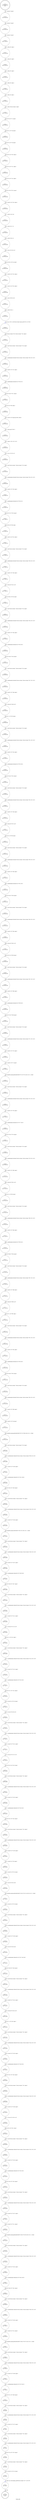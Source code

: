 digraph licence_info {
label="licence_info"
27591 [label="N27591\n(rp:0, ep:0)\nexit", shape="doublecircle"]
27592 [label="N27592\n(rp:220, ep:220)\nentry", shape="doublecircle"]
27592 -> 27594 [label="%7 = alloca i8*, align 8"]
27594 [label="N27594\n(rp:219, ep:219)", shape="circle"]
27594 -> 27595 [label="%8 = alloca i8*, align 8"]
27595 [label="N27595\n(rp:218, ep:218)", shape="circle"]
27595 -> 27596 [label="%9 = alloca i8*, align 8"]
27596 [label="N27596\n(rp:217, ep:217)", shape="circle"]
27596 -> 27597 [label="%10 = alloca i32, align 4"]
27597 [label="N27597\n(rp:216, ep:216)", shape="circle"]
27597 -> 27598 [label="%11 = alloca i8*, align 8"]
27598 [label="N27598\n(rp:215, ep:215)", shape="circle"]
27598 -> 27599 [label="%12 = alloca i8*, align 8"]
27599 [label="N27599\n(rp:214, ep:214)", shape="circle"]
27599 -> 27600 [label="%13 = alloca i32, align 4"]
27600 [label="N27600\n(rp:213, ep:213)", shape="circle"]
27600 -> 27601 [label="%14 = alloca i16, align 2"]
27601 [label="N27601\n(rp:212, ep:212)", shape="circle"]
27601 -> 27602 [label="%15 = alloca %struct.stream*, align 8"]
27602 [label="N27602\n(rp:211, ep:211)", shape="circle"]
27602 -> 27604 [label="store i8* %0, i8** %7, align 8"]
27604 [label="N27604\n(rp:210, ep:210)", shape="circle"]
27604 -> 27606 [label="store i8* %1, i8** %8, align 8"]
27606 [label="N27606\n(rp:209, ep:209)", shape="circle"]
27606 -> 27608 [label="store i8* %2, i8** %9, align 8"]
27608 [label="N27608\n(rp:208, ep:208)", shape="circle"]
27608 -> 27610 [label="store i32 %3, i32* %10, align 4"]
27610 [label="N27610\n(rp:207, ep:207)", shape="circle"]
27610 -> 27612 [label="store i8* %4, i8** %11, align 8"]
27612 [label="N27612\n(rp:206, ep:206)", shape="circle"]
27612 -> 27615 [label="store i8* %5, i8** %12, align 8"]
27615 [label="N27615\n(rp:205, ep:205)", shape="circle"]
27615 -> 27617 [label="store i32 128, i32* %13, align 4"]
27617 [label="N27617\n(rp:204, ep:204)", shape="circle"]
27617 -> 27618 [label="%16 = load i32, i32* %10, align 4"]
27618 [label="N27618\n(rp:203, ep:203)", shape="circle"]
27618 -> 27619 [label="%17 = add i32 128, %16"]
27619 [label="N27619\n(rp:202, ep:202)", shape="circle"]
27619 -> 27620 [label="%18 = add i32 %17, 20"]
27620 [label="N27620\n(rp:201, ep:201)", shape="circle"]
27620 -> 27621 [label="%19 = add i32 %18, 16"]
27621 [label="N27621\n(rp:200, ep:200)", shape="circle"]
27621 -> 27622 [label="%20 = trunc i32 %19 to i16"]
27622 [label="N27622\n(rp:199, ep:199)", shape="circle"]
27622 -> 27624 [label="store i16 %20, i16* %14, align 2"]
27624 [label="N27624\n(rp:198, ep:198)", shape="circle"]
27624 -> 27625 [label="%21 = load i32, i32* %13, align 4"]
27625 [label="N27625\n(rp:197, ep:197)", shape="circle"]
27625 -> 27626 [label="%22 = load i16, i16* %14, align 2"]
27626 [label="N27626\n(rp:196, ep:196)", shape="circle"]
27626 -> 27627 [label="%23 = zext i16 %22 to i32"]
27627 [label="N27627\n(rp:195, ep:195)", shape="circle"]
27627 -> 27628 [label="%24 = add i32 %23, 2"]
27628 [label="N27628\n(rp:194, ep:194)", shape="circle"]
27628 -> 27629 [label="sec_init --@-- %25 = call %struct.stream* @sec_init(i32 %21, i32 %24)", style="dashed", color="blue"]
27629 [label="N27629\n(rp:193, ep:193)", shape="circle"]
27629 -> 27630 [label="store %struct.stream* %25, %struct.stream** %15, align 8"]
27630 [label="N27630\n(rp:192, ep:192)", shape="circle"]
27630 -> 27631 [label="%26 = load %struct.stream*, %struct.stream** %15, align 8"]
27631 [label="N27631\n(rp:191, ep:191)", shape="circle"]
27631 -> 27632 [label="%27 = getelementptr inbounds %struct.stream, %struct.stream* %26, i32 0, i32 0"]
27632 [label="N27632\n(rp:190, ep:190)", shape="circle"]
27632 -> 27633 [label="%28 = load i8*, i8** %27, align 8"]
27633 [label="N27633\n(rp:189, ep:189)", shape="circle"]
27633 -> 27634 [label="%29 = getelementptr inbounds i8, i8* %28, i32 1"]
27634 [label="N27634\n(rp:188, ep:188)", shape="circle"]
27634 -> 27635 [label="store i8* %29, i8** %27, align 8"]
27635 [label="N27635\n(rp:187, ep:187)", shape="circle"]
27635 -> 27636 [label="store i8 18, i8* %28, align 1"]
27636 [label="N27636\n(rp:186, ep:186)", shape="circle"]
27636 -> 27637 [label="%30 = load i32, i32* @g_rdp_version, align 4"]
27637 [label="N27637\n(rp:185, ep:185)", shape="circle"]
27637 -> 27638 [label="%31 = icmp uge i32 %30, 5"]
27638 [label="N27638\n(rp:184, ep:184)", shape="circle"]
27638 -> 27639 [label="%32 = select i1 %31, i32 3, i32 2"]
27639 [label="N27639\n(rp:183, ep:183)", shape="circle"]
27639 -> 27640 [label="%33 = trunc i32 %32 to i8"]
27640 [label="N27640\n(rp:182, ep:182)", shape="circle"]
27640 -> 27641 [label="%34 = load %struct.stream*, %struct.stream** %15, align 8"]
27641 [label="N27641\n(rp:181, ep:181)", shape="circle"]
27641 -> 27642 [label="%35 = getelementptr inbounds %struct.stream, %struct.stream* %34, i32 0, i32 0"]
27642 [label="N27642\n(rp:180, ep:180)", shape="circle"]
27642 -> 27643 [label="%36 = load i8*, i8** %35, align 8"]
27643 [label="N27643\n(rp:179, ep:179)", shape="circle"]
27643 -> 27644 [label="%37 = getelementptr inbounds i8, i8* %36, i32 1"]
27644 [label="N27644\n(rp:178, ep:178)", shape="circle"]
27644 -> 27645 [label="store i8* %37, i8** %35, align 8"]
27645 [label="N27645\n(rp:177, ep:177)", shape="circle"]
27645 -> 27646 [label="store i8 %33, i8* %36, align 1"]
27646 [label="N27646\n(rp:176, ep:176)", shape="circle"]
27646 -> 27647 [label="%38 = load i16, i16* %14, align 2"]
27647 [label="N27647\n(rp:175, ep:175)", shape="circle"]
27647 -> 27648 [label="%39 = load %struct.stream*, %struct.stream** %15, align 8"]
27648 [label="N27648\n(rp:174, ep:174)", shape="circle"]
27648 -> 27649 [label="%40 = getelementptr inbounds %struct.stream, %struct.stream* %39, i32 0, i32 0"]
27649 [label="N27649\n(rp:173, ep:173)", shape="circle"]
27649 -> 27650 [label="%41 = load i8*, i8** %40, align 8"]
27650 [label="N27650\n(rp:172, ep:172)", shape="circle"]
27650 -> 27651 [label="%42 = bitcast i8* %41 to i16*"]
27651 [label="N27651\n(rp:171, ep:171)", shape="circle"]
27651 -> 27652 [label="store i16 %38, i16* %42, align 2"]
27652 [label="N27652\n(rp:170, ep:170)", shape="circle"]
27652 -> 27653 [label="%43 = load %struct.stream*, %struct.stream** %15, align 8"]
27653 [label="N27653\n(rp:169, ep:169)", shape="circle"]
27653 -> 27654 [label="%44 = getelementptr inbounds %struct.stream, %struct.stream* %43, i32 0, i32 0"]
27654 [label="N27654\n(rp:168, ep:168)", shape="circle"]
27654 -> 27655 [label="%45 = load i8*, i8** %44, align 8"]
27655 [label="N27655\n(rp:167, ep:167)", shape="circle"]
27655 -> 27656 [label="%46 = getelementptr inbounds i8, i8* %45, i64 2"]
27656 [label="N27656\n(rp:166, ep:166)", shape="circle"]
27656 -> 27657 [label="store i8* %46, i8** %44, align 8"]
27657 [label="N27657\n(rp:165, ep:165)", shape="circle"]
27657 -> 27658 [label="%47 = load %struct.stream*, %struct.stream** %15, align 8"]
27658 [label="N27658\n(rp:164, ep:164)", shape="circle"]
27658 -> 27659 [label="%48 = getelementptr inbounds %struct.stream, %struct.stream* %47, i32 0, i32 0"]
27659 [label="N27659\n(rp:163, ep:163)", shape="circle"]
27659 -> 27660 [label="%49 = load i8*, i8** %48, align 8"]
27660 [label="N27660\n(rp:162, ep:162)", shape="circle"]
27660 -> 27661 [label="%50 = bitcast i8* %49 to i32*"]
27661 [label="N27661\n(rp:161, ep:161)", shape="circle"]
27661 -> 27662 [label="store i32 1, i32* %50, align 4"]
27662 [label="N27662\n(rp:160, ep:160)", shape="circle"]
27662 -> 27663 [label="%51 = load %struct.stream*, %struct.stream** %15, align 8"]
27663 [label="N27663\n(rp:159, ep:159)", shape="circle"]
27663 -> 27664 [label="%52 = getelementptr inbounds %struct.stream, %struct.stream* %51, i32 0, i32 0"]
27664 [label="N27664\n(rp:158, ep:158)", shape="circle"]
27664 -> 27665 [label="%53 = load i8*, i8** %52, align 8"]
27665 [label="N27665\n(rp:157, ep:157)", shape="circle"]
27665 -> 27666 [label="%54 = getelementptr inbounds i8, i8* %53, i64 4"]
27666 [label="N27666\n(rp:156, ep:156)", shape="circle"]
27666 -> 27667 [label="store i8* %54, i8** %52, align 8"]
27667 [label="N27667\n(rp:155, ep:155)", shape="circle"]
27667 -> 27668 [label="%55 = load %struct.stream*, %struct.stream** %15, align 8"]
27668 [label="N27668\n(rp:154, ep:154)", shape="circle"]
27668 -> 27669 [label="%56 = getelementptr inbounds %struct.stream, %struct.stream* %55, i32 0, i32 0"]
27669 [label="N27669\n(rp:153, ep:153)", shape="circle"]
27669 -> 27670 [label="%57 = load i8*, i8** %56, align 8"]
27670 [label="N27670\n(rp:152, ep:152)", shape="circle"]
27670 -> 27671 [label="%58 = bitcast i8* %57 to i16*"]
27671 [label="N27671\n(rp:151, ep:151)", shape="circle"]
27671 -> 27672 [label="store i16 0, i16* %58, align 2"]
27672 [label="N27672\n(rp:150, ep:150)", shape="circle"]
27672 -> 27673 [label="%59 = load %struct.stream*, %struct.stream** %15, align 8"]
27673 [label="N27673\n(rp:149, ep:149)", shape="circle"]
27673 -> 27674 [label="%60 = getelementptr inbounds %struct.stream, %struct.stream* %59, i32 0, i32 0"]
27674 [label="N27674\n(rp:148, ep:148)", shape="circle"]
27674 -> 27675 [label="%61 = load i8*, i8** %60, align 8"]
27675 [label="N27675\n(rp:147, ep:147)", shape="circle"]
27675 -> 27676 [label="%62 = getelementptr inbounds i8, i8* %61, i64 2"]
27676 [label="N27676\n(rp:146, ep:146)", shape="circle"]
27676 -> 27677 [label="store i8* %62, i8** %60, align 8"]
27677 [label="N27677\n(rp:145, ep:145)", shape="circle"]
27677 -> 27678 [label="%63 = load %struct.stream*, %struct.stream** %15, align 8"]
27678 [label="N27678\n(rp:144, ep:144)", shape="circle"]
27678 -> 27679 [label="%64 = getelementptr inbounds %struct.stream, %struct.stream* %63, i32 0, i32 0"]
27679 [label="N27679\n(rp:143, ep:143)", shape="circle"]
27679 -> 27680 [label="%65 = load i8*, i8** %64, align 8"]
27680 [label="N27680\n(rp:142, ep:142)", shape="circle"]
27680 -> 27681 [label="%66 = bitcast i8* %65 to i16*"]
27681 [label="N27681\n(rp:141, ep:141)", shape="circle"]
27681 -> 27682 [label="store i16 513, i16* %66, align 2"]
27682 [label="N27682\n(rp:140, ep:140)", shape="circle"]
27682 -> 27683 [label="%67 = load %struct.stream*, %struct.stream** %15, align 8"]
27683 [label="N27683\n(rp:139, ep:139)", shape="circle"]
27683 -> 27684 [label="%68 = getelementptr inbounds %struct.stream, %struct.stream* %67, i32 0, i32 0"]
27684 [label="N27684\n(rp:138, ep:138)", shape="circle"]
27684 -> 27685 [label="%69 = load i8*, i8** %68, align 8"]
27685 [label="N27685\n(rp:137, ep:137)", shape="circle"]
27685 -> 27686 [label="%70 = getelementptr inbounds i8, i8* %69, i64 2"]
27686 [label="N27686\n(rp:136, ep:136)", shape="circle"]
27686 -> 27687 [label="store i8* %70, i8** %68, align 8"]
27687 [label="N27687\n(rp:135, ep:135)", shape="circle"]
27687 -> 27688 [label="%71 = load %struct.stream*, %struct.stream** %15, align 8"]
27688 [label="N27688\n(rp:134, ep:134)", shape="circle"]
27688 -> 27689 [label="%72 = getelementptr inbounds %struct.stream, %struct.stream* %71, i32 0, i32 0"]
27689 [label="N27689\n(rp:133, ep:133)", shape="circle"]
27689 -> 27690 [label="%73 = load i8*, i8** %72, align 8"]
27690 [label="N27690\n(rp:132, ep:132)", shape="circle"]
27690 -> 27691 [label="%74 = load i8*, i8** %7, align 8"]
27691 [label="N27691\n(rp:131, ep:131)", shape="circle"]
27691 -> 27692 [label="call void @llvm.memcpy.p0i8.p0i8.i64(i8* %73, i8* %74, i64 32, i32 1, i1 false)"]
27692 [label="N27692\n(rp:130, ep:130)", shape="circle"]
27692 -> 27693 [label="%75 = load %struct.stream*, %struct.stream** %15, align 8"]
27693 [label="N27693\n(rp:129, ep:129)", shape="circle"]
27693 -> 27694 [label="%76 = getelementptr inbounds %struct.stream, %struct.stream* %75, i32 0, i32 0"]
27694 [label="N27694\n(rp:128, ep:128)", shape="circle"]
27694 -> 27695 [label="%77 = load i8*, i8** %76, align 8"]
27695 [label="N27695\n(rp:127, ep:127)", shape="circle"]
27695 -> 27696 [label="%78 = getelementptr inbounds i8, i8* %77, i64 32"]
27696 [label="N27696\n(rp:126, ep:126)", shape="circle"]
27696 -> 27697 [label="store i8* %78, i8** %76, align 8"]
27697 [label="N27697\n(rp:125, ep:125)", shape="circle"]
27697 -> 27698 [label="%79 = load %struct.stream*, %struct.stream** %15, align 8"]
27698 [label="N27698\n(rp:124, ep:124)", shape="circle"]
27698 -> 27699 [label="%80 = getelementptr inbounds %struct.stream, %struct.stream* %79, i32 0, i32 0"]
27699 [label="N27699\n(rp:123, ep:123)", shape="circle"]
27699 -> 27700 [label="%81 = load i8*, i8** %80, align 8"]
27700 [label="N27700\n(rp:122, ep:122)", shape="circle"]
27700 -> 27701 [label="%82 = bitcast i8* %81 to i16*"]
27701 [label="N27701\n(rp:121, ep:121)", shape="circle"]
27701 -> 27702 [label="store i16 2, i16* %82, align 2"]
27702 [label="N27702\n(rp:120, ep:120)", shape="circle"]
27702 -> 27703 [label="%83 = load %struct.stream*, %struct.stream** %15, align 8"]
27703 [label="N27703\n(rp:119, ep:119)", shape="circle"]
27703 -> 27704 [label="%84 = getelementptr inbounds %struct.stream, %struct.stream* %83, i32 0, i32 0"]
27704 [label="N27704\n(rp:118, ep:118)", shape="circle"]
27704 -> 27705 [label="%85 = load i8*, i8** %84, align 8"]
27705 [label="N27705\n(rp:117, ep:117)", shape="circle"]
27705 -> 27706 [label="%86 = getelementptr inbounds i8, i8* %85, i64 2"]
27706 [label="N27706\n(rp:116, ep:116)", shape="circle"]
27706 -> 27707 [label="store i8* %86, i8** %84, align 8"]
27707 [label="N27707\n(rp:115, ep:115)", shape="circle"]
27707 -> 27708 [label="%87 = load %struct.stream*, %struct.stream** %15, align 8"]
27708 [label="N27708\n(rp:114, ep:114)", shape="circle"]
27708 -> 27709 [label="%88 = getelementptr inbounds %struct.stream, %struct.stream* %87, i32 0, i32 0"]
27709 [label="N27709\n(rp:113, ep:113)", shape="circle"]
27709 -> 27710 [label="%89 = load i8*, i8** %88, align 8"]
27710 [label="N27710\n(rp:112, ep:112)", shape="circle"]
27710 -> 27711 [label="%90 = bitcast i8* %89 to i16*"]
27711 [label="N27711\n(rp:111, ep:111)", shape="circle"]
27711 -> 27712 [label="store i16 72, i16* %90, align 2"]
27712 [label="N27712\n(rp:110, ep:110)", shape="circle"]
27712 -> 27713 [label="%91 = load %struct.stream*, %struct.stream** %15, align 8"]
27713 [label="N27713\n(rp:109, ep:109)", shape="circle"]
27713 -> 27714 [label="%92 = getelementptr inbounds %struct.stream, %struct.stream* %91, i32 0, i32 0"]
27714 [label="N27714\n(rp:108, ep:108)", shape="circle"]
27714 -> 27715 [label="%93 = load i8*, i8** %92, align 8"]
27715 [label="N27715\n(rp:107, ep:107)", shape="circle"]
27715 -> 27716 [label="%94 = getelementptr inbounds i8, i8* %93, i64 2"]
27716 [label="N27716\n(rp:106, ep:106)", shape="circle"]
27716 -> 27717 [label="store i8* %94, i8** %92, align 8"]
27717 [label="N27717\n(rp:105, ep:105)", shape="circle"]
27717 -> 27718 [label="%95 = load %struct.stream*, %struct.stream** %15, align 8"]
27718 [label="N27718\n(rp:104, ep:104)", shape="circle"]
27718 -> 27719 [label="%96 = getelementptr inbounds %struct.stream, %struct.stream* %95, i32 0, i32 0"]
27719 [label="N27719\n(rp:103, ep:103)", shape="circle"]
27719 -> 27720 [label="%97 = load i8*, i8** %96, align 8"]
27720 [label="N27720\n(rp:102, ep:102)", shape="circle"]
27720 -> 27721 [label="%98 = load i8*, i8** %8, align 8"]
27721 [label="N27721\n(rp:101, ep:101)", shape="circle"]
27721 -> 27722 [label="call void @llvm.memcpy.p0i8.p0i8.i64(i8* %97, i8* %98, i64 64, i32 1, i1 false)"]
27722 [label="N27722\n(rp:100, ep:100)", shape="circle"]
27722 -> 27723 [label="%99 = load %struct.stream*, %struct.stream** %15, align 8"]
27723 [label="N27723\n(rp:99, ep:99)", shape="circle"]
27723 -> 27724 [label="%100 = getelementptr inbounds %struct.stream, %struct.stream* %99, i32 0, i32 0"]
27724 [label="N27724\n(rp:98, ep:98)", shape="circle"]
27724 -> 27725 [label="%101 = load i8*, i8** %100, align 8"]
27725 [label="N27725\n(rp:97, ep:97)", shape="circle"]
27725 -> 27726 [label="%102 = getelementptr inbounds i8, i8* %101, i64 64"]
27726 [label="N27726\n(rp:96, ep:96)", shape="circle"]
27726 -> 27727 [label="store i8* %102, i8** %100, align 8"]
27727 [label="N27727\n(rp:95, ep:95)", shape="circle"]
27727 -> 27728 [label="%103 = load %struct.stream*, %struct.stream** %15, align 8"]
27728 [label="N27728\n(rp:94, ep:94)", shape="circle"]
27728 -> 27729 [label="%104 = getelementptr inbounds %struct.stream, %struct.stream* %103, i32 0, i32 0"]
27729 [label="N27729\n(rp:93, ep:93)", shape="circle"]
27729 -> 27730 [label="%105 = load i8*, i8** %104, align 8"]
27730 [label="N27730\n(rp:92, ep:92)", shape="circle"]
27730 -> 27731 [label="call void @llvm.memset.p0i8.i64(i8* %105, i8 0, i64 8, i32 1, i1 false)"]
27731 [label="N27731\n(rp:91, ep:91)", shape="circle"]
27731 -> 27732 [label="%106 = load %struct.stream*, %struct.stream** %15, align 8"]
27732 [label="N27732\n(rp:90, ep:90)", shape="circle"]
27732 -> 27733 [label="%107 = getelementptr inbounds %struct.stream, %struct.stream* %106, i32 0, i32 0"]
27733 [label="N27733\n(rp:89, ep:89)", shape="circle"]
27733 -> 27734 [label="%108 = load i8*, i8** %107, align 8"]
27734 [label="N27734\n(rp:88, ep:88)", shape="circle"]
27734 -> 27735 [label="%109 = getelementptr inbounds i8, i8* %108, i64 8"]
27735 [label="N27735\n(rp:87, ep:87)", shape="circle"]
27735 -> 27736 [label="store i8* %109, i8** %107, align 8"]
27736 [label="N27736\n(rp:86, ep:86)", shape="circle"]
27736 -> 27737 [label="%110 = load %struct.stream*, %struct.stream** %15, align 8"]
27737 [label="N27737\n(rp:85, ep:85)", shape="circle"]
27737 -> 27738 [label="%111 = getelementptr inbounds %struct.stream, %struct.stream* %110, i32 0, i32 0"]
27738 [label="N27738\n(rp:84, ep:84)", shape="circle"]
27738 -> 27739 [label="%112 = load i8*, i8** %111, align 8"]
27739 [label="N27739\n(rp:83, ep:83)", shape="circle"]
27739 -> 27740 [label="%113 = bitcast i8* %112 to i16*"]
27740 [label="N27740\n(rp:82, ep:82)", shape="circle"]
27740 -> 27741 [label="store i16 1, i16* %113, align 2"]
27741 [label="N27741\n(rp:81, ep:81)", shape="circle"]
27741 -> 27742 [label="%114 = load %struct.stream*, %struct.stream** %15, align 8"]
27742 [label="N27742\n(rp:80, ep:80)", shape="circle"]
27742 -> 27743 [label="%115 = getelementptr inbounds %struct.stream, %struct.stream* %114, i32 0, i32 0"]
27743 [label="N27743\n(rp:79, ep:79)", shape="circle"]
27743 -> 27744 [label="%116 = load i8*, i8** %115, align 8"]
27744 [label="N27744\n(rp:78, ep:78)", shape="circle"]
27744 -> 27745 [label="%117 = getelementptr inbounds i8, i8* %116, i64 2"]
27745 [label="N27745\n(rp:77, ep:77)", shape="circle"]
27745 -> 27746 [label="store i8* %117, i8** %115, align 8"]
27746 [label="N27746\n(rp:76, ep:76)", shape="circle"]
27746 -> 27747 [label="%118 = load i32, i32* %10, align 4"]
27747 [label="N27747\n(rp:75, ep:75)", shape="circle"]
27747 -> 27748 [label="%119 = trunc i32 %118 to i16"]
27748 [label="N27748\n(rp:74, ep:74)", shape="circle"]
27748 -> 27749 [label="%120 = load %struct.stream*, %struct.stream** %15, align 8"]
27749 [label="N27749\n(rp:73, ep:73)", shape="circle"]
27749 -> 27750 [label="%121 = getelementptr inbounds %struct.stream, %struct.stream* %120, i32 0, i32 0"]
27750 [label="N27750\n(rp:72, ep:72)", shape="circle"]
27750 -> 27751 [label="%122 = load i8*, i8** %121, align 8"]
27751 [label="N27751\n(rp:71, ep:71)", shape="circle"]
27751 -> 27752 [label="%123 = bitcast i8* %122 to i16*"]
27752 [label="N27752\n(rp:70, ep:70)", shape="circle"]
27752 -> 27753 [label="store i16 %119, i16* %123, align 2"]
27753 [label="N27753\n(rp:69, ep:69)", shape="circle"]
27753 -> 27754 [label="%124 = load %struct.stream*, %struct.stream** %15, align 8"]
27754 [label="N27754\n(rp:68, ep:68)", shape="circle"]
27754 -> 27755 [label="%125 = getelementptr inbounds %struct.stream, %struct.stream* %124, i32 0, i32 0"]
27755 [label="N27755\n(rp:67, ep:67)", shape="circle"]
27755 -> 27756 [label="%126 = load i8*, i8** %125, align 8"]
27756 [label="N27756\n(rp:66, ep:66)", shape="circle"]
27756 -> 27757 [label="%127 = getelementptr inbounds i8, i8* %126, i64 2"]
27757 [label="N27757\n(rp:65, ep:65)", shape="circle"]
27757 -> 27758 [label="store i8* %127, i8** %125, align 8"]
27758 [label="N27758\n(rp:64, ep:64)", shape="circle"]
27758 -> 27759 [label="%128 = load %struct.stream*, %struct.stream** %15, align 8"]
27759 [label="N27759\n(rp:63, ep:63)", shape="circle"]
27759 -> 27760 [label="%129 = getelementptr inbounds %struct.stream, %struct.stream* %128, i32 0, i32 0"]
27760 [label="N27760\n(rp:62, ep:62)", shape="circle"]
27760 -> 27761 [label="%130 = load i8*, i8** %129, align 8"]
27761 [label="N27761\n(rp:61, ep:61)", shape="circle"]
27761 -> 27762 [label="%131 = load i8*, i8** %9, align 8"]
27762 [label="N27762\n(rp:60, ep:60)", shape="circle"]
27762 -> 27763 [label="%132 = load i32, i32* %10, align 4"]
27763 [label="N27763\n(rp:59, ep:59)", shape="circle"]
27763 -> 27764 [label="%133 = sext i32 %132 to i64"]
27764 [label="N27764\n(rp:58, ep:58)", shape="circle"]
27764 -> 27765 [label="call void @llvm.memcpy.p0i8.p0i8.i64(i8* %130, i8* %131, i64 %133, i32 1, i1 false)"]
27765 [label="N27765\n(rp:57, ep:57)", shape="circle"]
27765 -> 27766 [label="%134 = load i32, i32* %10, align 4"]
27766 [label="N27766\n(rp:56, ep:56)", shape="circle"]
27766 -> 27767 [label="%135 = load %struct.stream*, %struct.stream** %15, align 8"]
27767 [label="N27767\n(rp:55, ep:55)", shape="circle"]
27767 -> 27768 [label="%136 = getelementptr inbounds %struct.stream, %struct.stream* %135, i32 0, i32 0"]
27768 [label="N27768\n(rp:54, ep:54)", shape="circle"]
27768 -> 27769 [label="%137 = load i8*, i8** %136, align 8"]
27769 [label="N27769\n(rp:53, ep:53)", shape="circle"]
27769 -> 27770 [label="%138 = sext i32 %134 to i64"]
27770 [label="N27770\n(rp:52, ep:52)", shape="circle"]
27770 -> 27771 [label="%139 = getelementptr inbounds i8, i8* %137, i64 %138"]
27771 [label="N27771\n(rp:51, ep:51)", shape="circle"]
27771 -> 27772 [label="store i8* %139, i8** %136, align 8"]
27772 [label="N27772\n(rp:50, ep:50)", shape="circle"]
27772 -> 27773 [label="%140 = load %struct.stream*, %struct.stream** %15, align 8"]
27773 [label="N27773\n(rp:49, ep:49)", shape="circle"]
27773 -> 27774 [label="%141 = getelementptr inbounds %struct.stream, %struct.stream* %140, i32 0, i32 0"]
27774 [label="N27774\n(rp:48, ep:48)", shape="circle"]
27774 -> 27775 [label="%142 = load i8*, i8** %141, align 8"]
27775 [label="N27775\n(rp:47, ep:47)", shape="circle"]
27775 -> 27776 [label="%143 = bitcast i8* %142 to i16*"]
27776 [label="N27776\n(rp:46, ep:46)", shape="circle"]
27776 -> 27777 [label="store i16 1, i16* %143, align 2"]
27777 [label="N27777\n(rp:45, ep:45)", shape="circle"]
27777 -> 27778 [label="%144 = load %struct.stream*, %struct.stream** %15, align 8"]
27778 [label="N27778\n(rp:44, ep:44)", shape="circle"]
27778 -> 27779 [label="%145 = getelementptr inbounds %struct.stream, %struct.stream* %144, i32 0, i32 0"]
27779 [label="N27779\n(rp:43, ep:43)", shape="circle"]
27779 -> 27780 [label="%146 = load i8*, i8** %145, align 8"]
27780 [label="N27780\n(rp:42, ep:42)", shape="circle"]
27780 -> 27781 [label="%147 = getelementptr inbounds i8, i8* %146, i64 2"]
27781 [label="N27781\n(rp:41, ep:41)", shape="circle"]
27781 -> 27782 [label="store i8* %147, i8** %145, align 8"]
27782 [label="N27782\n(rp:40, ep:40)", shape="circle"]
27782 -> 27783 [label="%148 = load %struct.stream*, %struct.stream** %15, align 8"]
27783 [label="N27783\n(rp:39, ep:39)", shape="circle"]
27783 -> 27784 [label="%149 = getelementptr inbounds %struct.stream, %struct.stream* %148, i32 0, i32 0"]
27784 [label="N27784\n(rp:38, ep:38)", shape="circle"]
27784 -> 27785 [label="%150 = load i8*, i8** %149, align 8"]
27785 [label="N27785\n(rp:37, ep:37)", shape="circle"]
27785 -> 27786 [label="%151 = bitcast i8* %150 to i16*"]
27786 [label="N27786\n(rp:36, ep:36)", shape="circle"]
27786 -> 27787 [label="store i16 20, i16* %151, align 2"]
27787 [label="N27787\n(rp:35, ep:35)", shape="circle"]
27787 -> 27788 [label="%152 = load %struct.stream*, %struct.stream** %15, align 8"]
27788 [label="N27788\n(rp:34, ep:34)", shape="circle"]
27788 -> 27789 [label="%153 = getelementptr inbounds %struct.stream, %struct.stream* %152, i32 0, i32 0"]
27789 [label="N27789\n(rp:33, ep:33)", shape="circle"]
27789 -> 27790 [label="%154 = load i8*, i8** %153, align 8"]
27790 [label="N27790\n(rp:32, ep:32)", shape="circle"]
27790 -> 27791 [label="%155 = getelementptr inbounds i8, i8* %154, i64 2"]
27791 [label="N27791\n(rp:31, ep:31)", shape="circle"]
27791 -> 27792 [label="store i8* %155, i8** %153, align 8"]
27792 [label="N27792\n(rp:30, ep:30)", shape="circle"]
27792 -> 27793 [label="%156 = load %struct.stream*, %struct.stream** %15, align 8"]
27793 [label="N27793\n(rp:29, ep:29)", shape="circle"]
27793 -> 27794 [label="%157 = getelementptr inbounds %struct.stream, %struct.stream* %156, i32 0, i32 0"]
27794 [label="N27794\n(rp:28, ep:28)", shape="circle"]
27794 -> 27795 [label="%158 = load i8*, i8** %157, align 8"]
27795 [label="N27795\n(rp:27, ep:27)", shape="circle"]
27795 -> 27796 [label="%159 = load i8*, i8** %11, align 8"]
27796 [label="N27796\n(rp:26, ep:26)", shape="circle"]
27796 -> 27797 [label="call void @llvm.memcpy.p0i8.p0i8.i64(i8* %158, i8* %159, i64 20, i32 1, i1 false)"]
27797 [label="N27797\n(rp:25, ep:25)", shape="circle"]
27797 -> 27798 [label="%160 = load %struct.stream*, %struct.stream** %15, align 8"]
27798 [label="N27798\n(rp:24, ep:24)", shape="circle"]
27798 -> 27799 [label="%161 = getelementptr inbounds %struct.stream, %struct.stream* %160, i32 0, i32 0"]
27799 [label="N27799\n(rp:23, ep:23)", shape="circle"]
27799 -> 27800 [label="%162 = load i8*, i8** %161, align 8"]
27800 [label="N27800\n(rp:22, ep:22)", shape="circle"]
27800 -> 27801 [label="%163 = getelementptr inbounds i8, i8* %162, i64 20"]
27801 [label="N27801\n(rp:21, ep:21)", shape="circle"]
27801 -> 27802 [label="store i8* %163, i8** %161, align 8"]
27802 [label="N27802\n(rp:20, ep:20)", shape="circle"]
27802 -> 27803 [label="%164 = load %struct.stream*, %struct.stream** %15, align 8"]
27803 [label="N27803\n(rp:19, ep:19)", shape="circle"]
27803 -> 27804 [label="%165 = getelementptr inbounds %struct.stream, %struct.stream* %164, i32 0, i32 0"]
27804 [label="N27804\n(rp:18, ep:18)", shape="circle"]
27804 -> 27805 [label="%166 = load i8*, i8** %165, align 8"]
27805 [label="N27805\n(rp:17, ep:17)", shape="circle"]
27805 -> 27806 [label="%167 = load i8*, i8** %12, align 8"]
27806 [label="N27806\n(rp:16, ep:16)", shape="circle"]
27806 -> 27807 [label="call void @llvm.memcpy.p0i8.p0i8.i64(i8* %166, i8* %167, i64 16, i32 1, i1 false)"]
27807 [label="N27807\n(rp:15, ep:15)", shape="circle"]
27807 -> 27808 [label="%168 = load %struct.stream*, %struct.stream** %15, align 8"]
27808 [label="N27808\n(rp:14, ep:14)", shape="circle"]
27808 -> 27809 [label="%169 = getelementptr inbounds %struct.stream, %struct.stream* %168, i32 0, i32 0"]
27809 [label="N27809\n(rp:13, ep:13)", shape="circle"]
27809 -> 27810 [label="%170 = load i8*, i8** %169, align 8"]
27810 [label="N27810\n(rp:12, ep:12)", shape="circle"]
27810 -> 27811 [label="%171 = getelementptr inbounds i8, i8* %170, i64 16"]
27811 [label="N27811\n(rp:11, ep:11)", shape="circle"]
27811 -> 27812 [label="store i8* %171, i8** %169, align 8"]
27812 [label="N27812\n(rp:10, ep:10)", shape="circle"]
27812 -> 27813 [label="%172 = load %struct.stream*, %struct.stream** %15, align 8"]
27813 [label="N27813\n(rp:9, ep:9)", shape="circle"]
27813 -> 27814 [label="%173 = getelementptr inbounds %struct.stream, %struct.stream* %172, i32 0, i32 0"]
27814 [label="N27814\n(rp:8, ep:8)", shape="circle"]
27814 -> 27815 [label="%174 = load i8*, i8** %173, align 8"]
27815 [label="N27815\n(rp:7, ep:7)", shape="circle"]
27815 -> 27816 [label="%175 = load %struct.stream*, %struct.stream** %15, align 8"]
27816 [label="N27816\n(rp:6, ep:6)", shape="circle"]
27816 -> 27817 [label="%176 = getelementptr inbounds %struct.stream, %struct.stream* %175, i32 0, i32 1"]
27817 [label="N27817\n(rp:5, ep:5)", shape="circle"]
27817 -> 27818 [label="store i8* %174, i8** %176, align 8"]
27818 [label="N27818\n(rp:4, ep:4)", shape="circle"]
27818 -> 27819 [label="%177 = load %struct.stream*, %struct.stream** %15, align 8"]
27819 [label="N27819\n(rp:3, ep:3)", shape="circle"]
27819 -> 27820 [label="%178 = load i32, i32* %13, align 4"]
27820 [label="N27820\n(rp:2, ep:2)", shape="circle"]
27820 -> 27821 [label="sec_send --@-- call void @sec_send(%struct.stream* %177, i32 %178)", style="dashed", color="blue"]
27821 [label="N27821\n(rp:1, ep:1)", shape="circle"]
27821 -> 27591 [label="ret void"]
}
